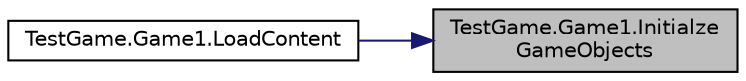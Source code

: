 digraph "TestGame.Game1.InitialzeGameObjects"
{
 // LATEX_PDF_SIZE
  edge [fontname="Helvetica",fontsize="10",labelfontname="Helvetica",labelfontsize="10"];
  node [fontname="Helvetica",fontsize="10",shape=record];
  rankdir="RL";
  Node1 [label="TestGame.Game1.Initialze\lGameObjects",height=0.2,width=0.4,color="black", fillcolor="grey75", style="filled", fontcolor="black",tooltip=" "];
  Node1 -> Node2 [dir="back",color="midnightblue",fontsize="10",style="solid",fontname="Helvetica"];
  Node2 [label="TestGame.Game1.LoadContent",height=0.2,width=0.4,color="black", fillcolor="white", style="filled",URL="$d8/d66/class_test_game_1_1_game1.html#a7a4c27d8a362093ef4f435205f58ace9",tooltip=" "];
}
